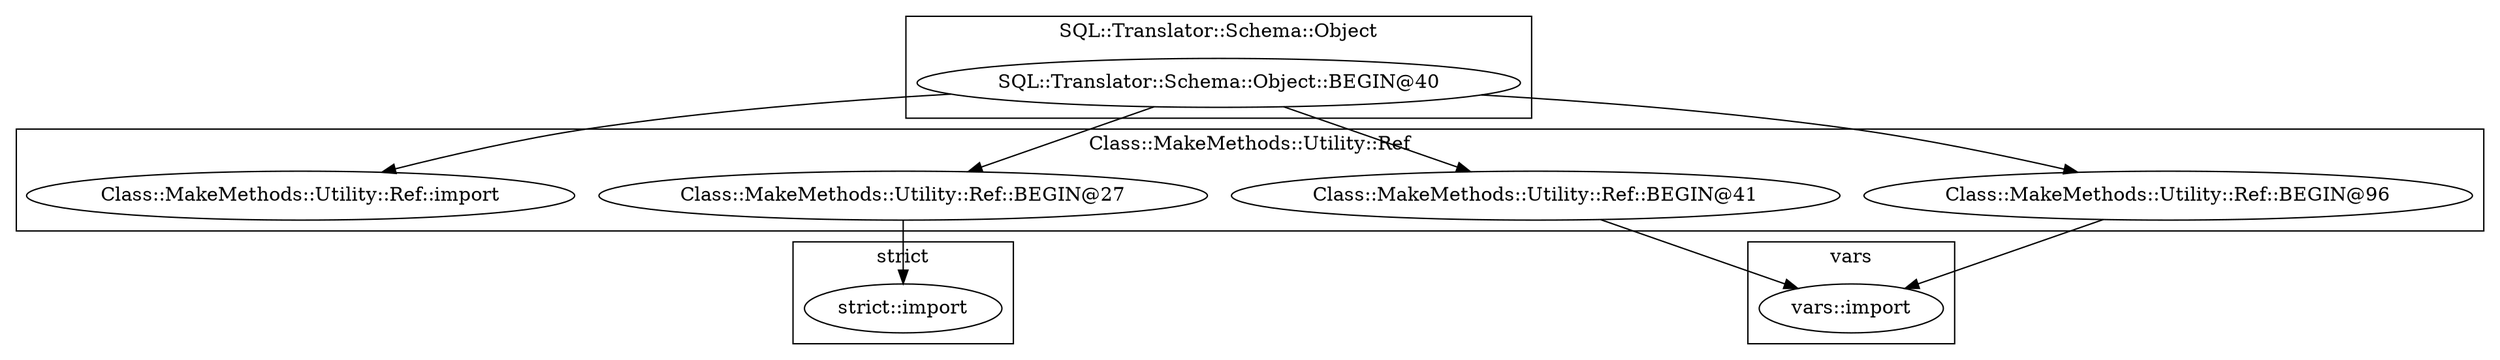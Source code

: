 digraph {
graph [overlap=false]
subgraph cluster_Class_MakeMethods_Utility_Ref {
	label="Class::MakeMethods::Utility::Ref";
	"Class::MakeMethods::Utility::Ref::BEGIN@27";
	"Class::MakeMethods::Utility::Ref::BEGIN@96";
	"Class::MakeMethods::Utility::Ref::BEGIN@41";
	"Class::MakeMethods::Utility::Ref::import";
}
subgraph cluster_SQL_Translator_Schema_Object {
	label="SQL::Translator::Schema::Object";
	"SQL::Translator::Schema::Object::BEGIN@40";
}
subgraph cluster_vars {
	label="vars";
	"vars::import";
}
subgraph cluster_strict {
	label="strict";
	"strict::import";
}
"SQL::Translator::Schema::Object::BEGIN@40" -> "Class::MakeMethods::Utility::Ref::BEGIN@27";
"Class::MakeMethods::Utility::Ref::BEGIN@96" -> "vars::import";
"Class::MakeMethods::Utility::Ref::BEGIN@41" -> "vars::import";
"SQL::Translator::Schema::Object::BEGIN@40" -> "Class::MakeMethods::Utility::Ref::import";
"Class::MakeMethods::Utility::Ref::BEGIN@27" -> "strict::import";
"SQL::Translator::Schema::Object::BEGIN@40" -> "Class::MakeMethods::Utility::Ref::BEGIN@96";
"SQL::Translator::Schema::Object::BEGIN@40" -> "Class::MakeMethods::Utility::Ref::BEGIN@41";
}
